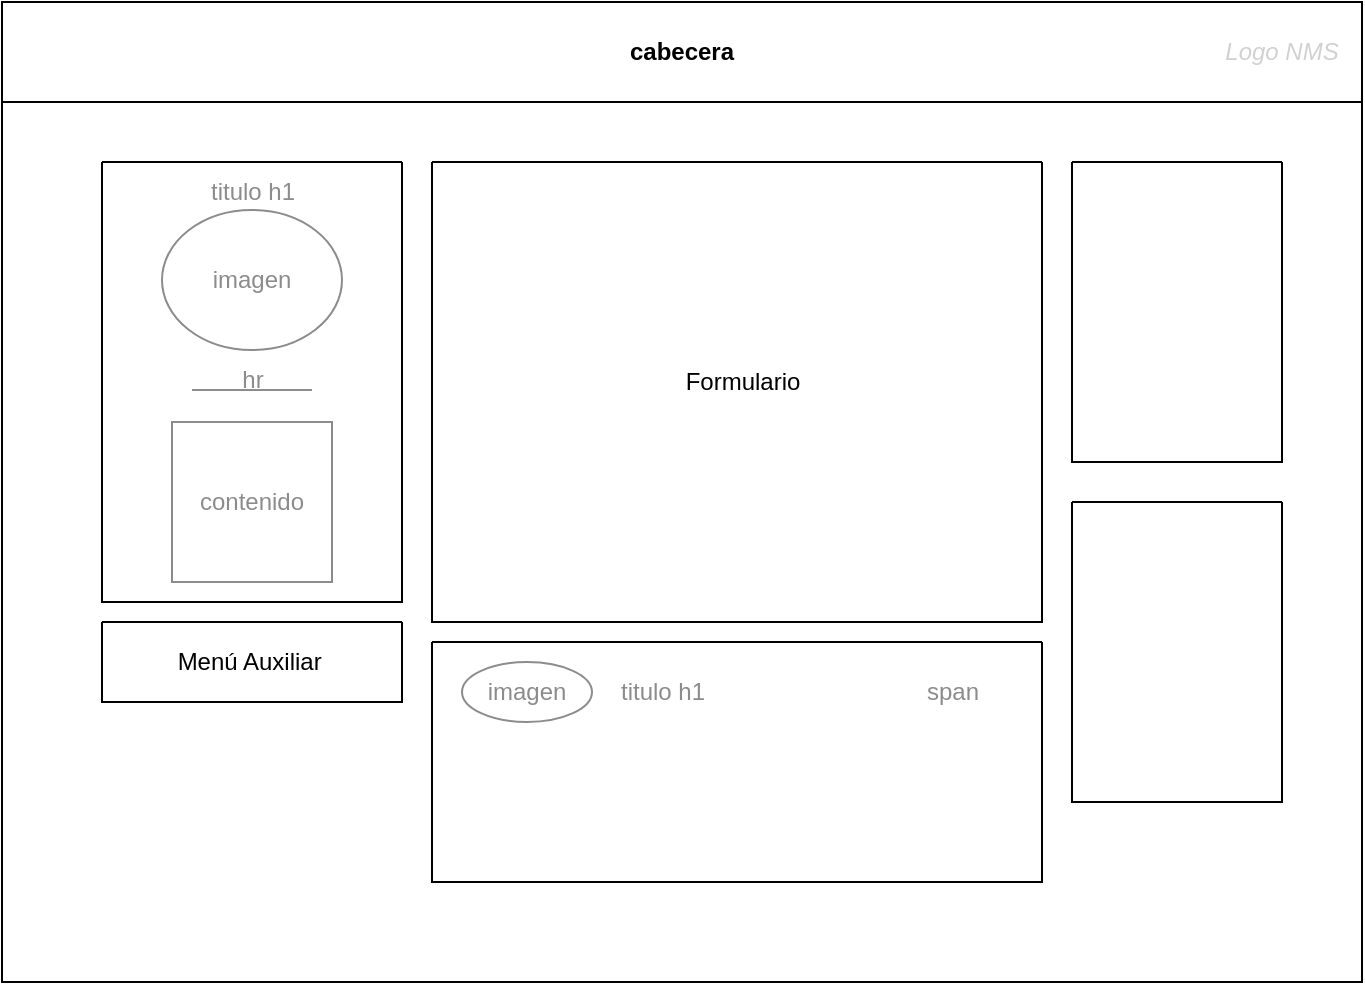 <mxfile version="23.1.5" type="github">
  <diagram name="Página-1" id="c04ZVbYorzEbiDTh9iGR">
    <mxGraphModel dx="1195" dy="622" grid="1" gridSize="10" guides="1" tooltips="1" connect="1" arrows="1" fold="1" page="1" pageScale="1" pageWidth="1169" pageHeight="827" math="0" shadow="0">
      <root>
        <mxCell id="0" />
        <mxCell id="1" parent="0" />
        <mxCell id="eHCsVr1nam7DjOxQ-WiU-1" value="cabecera" style="swimlane;whiteSpace=wrap;html=1;startSize=50;" vertex="1" parent="1">
          <mxGeometry x="50" y="60" width="680" height="490" as="geometry" />
        </mxCell>
        <mxCell id="eHCsVr1nam7DjOxQ-WiU-5" value="" style="swimlane;whiteSpace=wrap;html=1;startSize=0;" vertex="1" parent="eHCsVr1nam7DjOxQ-WiU-1">
          <mxGeometry x="50" y="80" width="150" height="220" as="geometry" />
        </mxCell>
        <mxCell id="eHCsVr1nam7DjOxQ-WiU-6" value="&lt;font color=&quot;#8c8c8c&quot;&gt;imagen&lt;/font&gt;" style="ellipse;whiteSpace=wrap;html=1;strokeColor=#8C8C8C;" vertex="1" parent="eHCsVr1nam7DjOxQ-WiU-5">
          <mxGeometry x="30" y="24" width="90" height="70" as="geometry" />
        </mxCell>
        <mxCell id="eHCsVr1nam7DjOxQ-WiU-8" value="" style="endArrow=none;html=1;rounded=0;strokeColor=#8C8C8C;" edge="1" parent="eHCsVr1nam7DjOxQ-WiU-5">
          <mxGeometry width="50" height="50" relative="1" as="geometry">
            <mxPoint x="45" y="114" as="sourcePoint" />
            <mxPoint x="105" y="114" as="targetPoint" />
          </mxGeometry>
        </mxCell>
        <mxCell id="eHCsVr1nam7DjOxQ-WiU-9" value="&lt;font color=&quot;#8c8c8c&quot;&gt;hr&lt;/font&gt;" style="text;html=1;align=center;verticalAlign=middle;resizable=0;points=[];autosize=1;strokeColor=none;fillColor=none;" vertex="1" parent="eHCsVr1nam7DjOxQ-WiU-5">
          <mxGeometry x="60" y="94" width="30" height="30" as="geometry" />
        </mxCell>
        <mxCell id="eHCsVr1nam7DjOxQ-WiU-10" value="&lt;font color=&quot;#8c8c8c&quot;&gt;titulo h1&lt;/font&gt;" style="text;html=1;align=center;verticalAlign=middle;resizable=0;points=[];autosize=1;strokeColor=none;fillColor=none;" vertex="1" parent="eHCsVr1nam7DjOxQ-WiU-5">
          <mxGeometry x="40" width="70" height="30" as="geometry" />
        </mxCell>
        <mxCell id="eHCsVr1nam7DjOxQ-WiU-11" value="&lt;font color=&quot;#8c8c8c&quot;&gt;contenido&lt;/font&gt;" style="whiteSpace=wrap;html=1;aspect=fixed;strokeColor=#8C8C8C;" vertex="1" parent="eHCsVr1nam7DjOxQ-WiU-5">
          <mxGeometry x="35" y="130" width="80" height="80" as="geometry" />
        </mxCell>
        <mxCell id="eHCsVr1nam7DjOxQ-WiU-12" value="" style="swimlane;whiteSpace=wrap;html=1;startSize=0;" vertex="1" parent="eHCsVr1nam7DjOxQ-WiU-1">
          <mxGeometry x="50" y="310" width="150" height="40" as="geometry" />
        </mxCell>
        <mxCell id="eHCsVr1nam7DjOxQ-WiU-19" value="Menú Auxiliar&amp;nbsp;" style="text;html=1;align=center;verticalAlign=middle;resizable=0;points=[];autosize=1;strokeColor=none;fillColor=none;" vertex="1" parent="eHCsVr1nam7DjOxQ-WiU-12">
          <mxGeometry x="25" y="5" width="100" height="30" as="geometry" />
        </mxCell>
        <mxCell id="eHCsVr1nam7DjOxQ-WiU-20" value="" style="swimlane;whiteSpace=wrap;html=1;startSize=0;" vertex="1" parent="eHCsVr1nam7DjOxQ-WiU-1">
          <mxGeometry x="215" y="80" width="305" height="230" as="geometry" />
        </mxCell>
        <mxCell id="eHCsVr1nam7DjOxQ-WiU-26" value="Formulario" style="text;html=1;align=center;verticalAlign=middle;resizable=0;points=[];autosize=1;strokeColor=none;fillColor=none;" vertex="1" parent="eHCsVr1nam7DjOxQ-WiU-20">
          <mxGeometry x="115" y="95" width="80" height="30" as="geometry" />
        </mxCell>
        <mxCell id="eHCsVr1nam7DjOxQ-WiU-27" value="" style="swimlane;whiteSpace=wrap;html=1;startSize=0;" vertex="1" parent="eHCsVr1nam7DjOxQ-WiU-1">
          <mxGeometry x="535" y="80" width="105" height="150" as="geometry" />
        </mxCell>
        <mxCell id="eHCsVr1nam7DjOxQ-WiU-34" value="" style="swimlane;whiteSpace=wrap;html=1;startSize=0;" vertex="1" parent="eHCsVr1nam7DjOxQ-WiU-1">
          <mxGeometry x="215" y="320" width="305" height="120" as="geometry" />
        </mxCell>
        <mxCell id="eHCsVr1nam7DjOxQ-WiU-38" value="&lt;font color=&quot;#8c8c8c&quot;&gt;imagen&lt;/font&gt;" style="ellipse;whiteSpace=wrap;html=1;strokeColor=#8C8C8C;" vertex="1" parent="eHCsVr1nam7DjOxQ-WiU-34">
          <mxGeometry x="15" y="10" width="65" height="30" as="geometry" />
        </mxCell>
        <mxCell id="eHCsVr1nam7DjOxQ-WiU-39" value="&lt;font color=&quot;#8c8c8c&quot;&gt;titulo h1&lt;/font&gt;" style="text;html=1;align=center;verticalAlign=middle;resizable=0;points=[];autosize=1;strokeColor=none;fillColor=none;" vertex="1" parent="eHCsVr1nam7DjOxQ-WiU-34">
          <mxGeometry x="80" y="10" width="70" height="30" as="geometry" />
        </mxCell>
        <mxCell id="eHCsVr1nam7DjOxQ-WiU-40" value="&lt;font color=&quot;#8c8c8c&quot;&gt;span&lt;/font&gt;" style="text;html=1;align=center;verticalAlign=middle;resizable=0;points=[];autosize=1;strokeColor=none;fillColor=none;" vertex="1" parent="eHCsVr1nam7DjOxQ-WiU-34">
          <mxGeometry x="235" y="10" width="50" height="30" as="geometry" />
        </mxCell>
        <mxCell id="eHCsVr1nam7DjOxQ-WiU-37" value="" style="swimlane;whiteSpace=wrap;html=1;startSize=0;" vertex="1" parent="eHCsVr1nam7DjOxQ-WiU-1">
          <mxGeometry x="535" y="250" width="105" height="150" as="geometry" />
        </mxCell>
        <mxCell id="eHCsVr1nam7DjOxQ-WiU-2" value="&lt;i&gt;&lt;font color=&quot;#d1d1d1&quot;&gt;Logo NMS&lt;/font&gt;&lt;/i&gt;" style="text;html=1;align=center;verticalAlign=middle;whiteSpace=wrap;rounded=0;" vertex="1" parent="1">
          <mxGeometry x="660" y="70" width="60" height="30" as="geometry" />
        </mxCell>
        <mxCell id="eHCsVr1nam7DjOxQ-WiU-3" style="edgeStyle=orthogonalEdgeStyle;rounded=0;orthogonalLoop=1;jettySize=auto;html=1;exitX=0.5;exitY=1;exitDx=0;exitDy=0;" edge="1" parent="1" source="eHCsVr1nam7DjOxQ-WiU-2" target="eHCsVr1nam7DjOxQ-WiU-2">
          <mxGeometry relative="1" as="geometry" />
        </mxCell>
      </root>
    </mxGraphModel>
  </diagram>
</mxfile>

